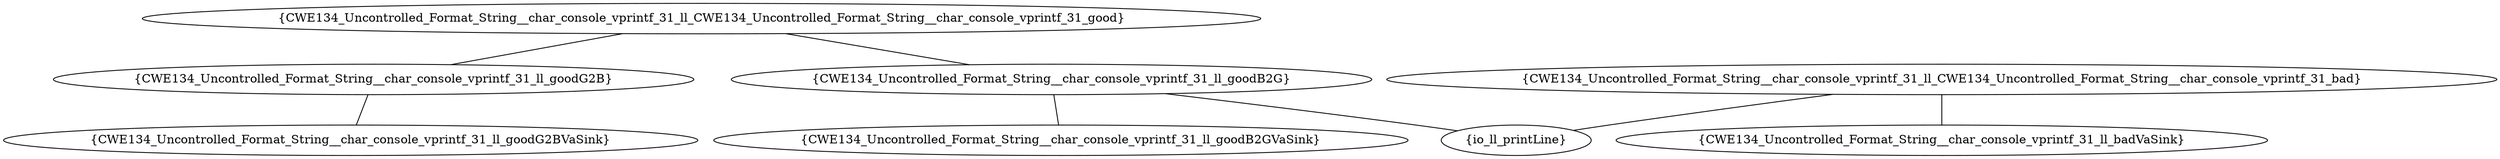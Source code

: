 graph "cg graph" {
CWE134_Uncontrolled_Format_String__char_console_vprintf_31_ll_goodG2B [label="{CWE134_Uncontrolled_Format_String__char_console_vprintf_31_ll_goodG2B}"];
CWE134_Uncontrolled_Format_String__char_console_vprintf_31_ll_goodG2BVaSink [label="{CWE134_Uncontrolled_Format_String__char_console_vprintf_31_ll_goodG2BVaSink}"];
CWE134_Uncontrolled_Format_String__char_console_vprintf_31_ll_CWE134_Uncontrolled_Format_String__char_console_vprintf_31_good [label="{CWE134_Uncontrolled_Format_String__char_console_vprintf_31_ll_CWE134_Uncontrolled_Format_String__char_console_vprintf_31_good}"];
CWE134_Uncontrolled_Format_String__char_console_vprintf_31_ll_goodB2G [label="{CWE134_Uncontrolled_Format_String__char_console_vprintf_31_ll_goodB2G}"];
io_ll_printLine [label="{io_ll_printLine}"];
CWE134_Uncontrolled_Format_String__char_console_vprintf_31_ll_goodB2GVaSink [label="{CWE134_Uncontrolled_Format_String__char_console_vprintf_31_ll_goodB2GVaSink}"];
CWE134_Uncontrolled_Format_String__char_console_vprintf_31_ll_CWE134_Uncontrolled_Format_String__char_console_vprintf_31_bad [label="{CWE134_Uncontrolled_Format_String__char_console_vprintf_31_ll_CWE134_Uncontrolled_Format_String__char_console_vprintf_31_bad}"];
CWE134_Uncontrolled_Format_String__char_console_vprintf_31_ll_badVaSink [label="{CWE134_Uncontrolled_Format_String__char_console_vprintf_31_ll_badVaSink}"];
CWE134_Uncontrolled_Format_String__char_console_vprintf_31_ll_goodG2B -- CWE134_Uncontrolled_Format_String__char_console_vprintf_31_ll_goodG2BVaSink;
CWE134_Uncontrolled_Format_String__char_console_vprintf_31_ll_CWE134_Uncontrolled_Format_String__char_console_vprintf_31_good -- CWE134_Uncontrolled_Format_String__char_console_vprintf_31_ll_goodG2B;
CWE134_Uncontrolled_Format_String__char_console_vprintf_31_ll_CWE134_Uncontrolled_Format_String__char_console_vprintf_31_good -- CWE134_Uncontrolled_Format_String__char_console_vprintf_31_ll_goodB2G;
CWE134_Uncontrolled_Format_String__char_console_vprintf_31_ll_goodB2G -- io_ll_printLine;
CWE134_Uncontrolled_Format_String__char_console_vprintf_31_ll_goodB2G -- CWE134_Uncontrolled_Format_String__char_console_vprintf_31_ll_goodB2GVaSink;
CWE134_Uncontrolled_Format_String__char_console_vprintf_31_ll_CWE134_Uncontrolled_Format_String__char_console_vprintf_31_bad -- io_ll_printLine;
CWE134_Uncontrolled_Format_String__char_console_vprintf_31_ll_CWE134_Uncontrolled_Format_String__char_console_vprintf_31_bad -- CWE134_Uncontrolled_Format_String__char_console_vprintf_31_ll_badVaSink;
}
